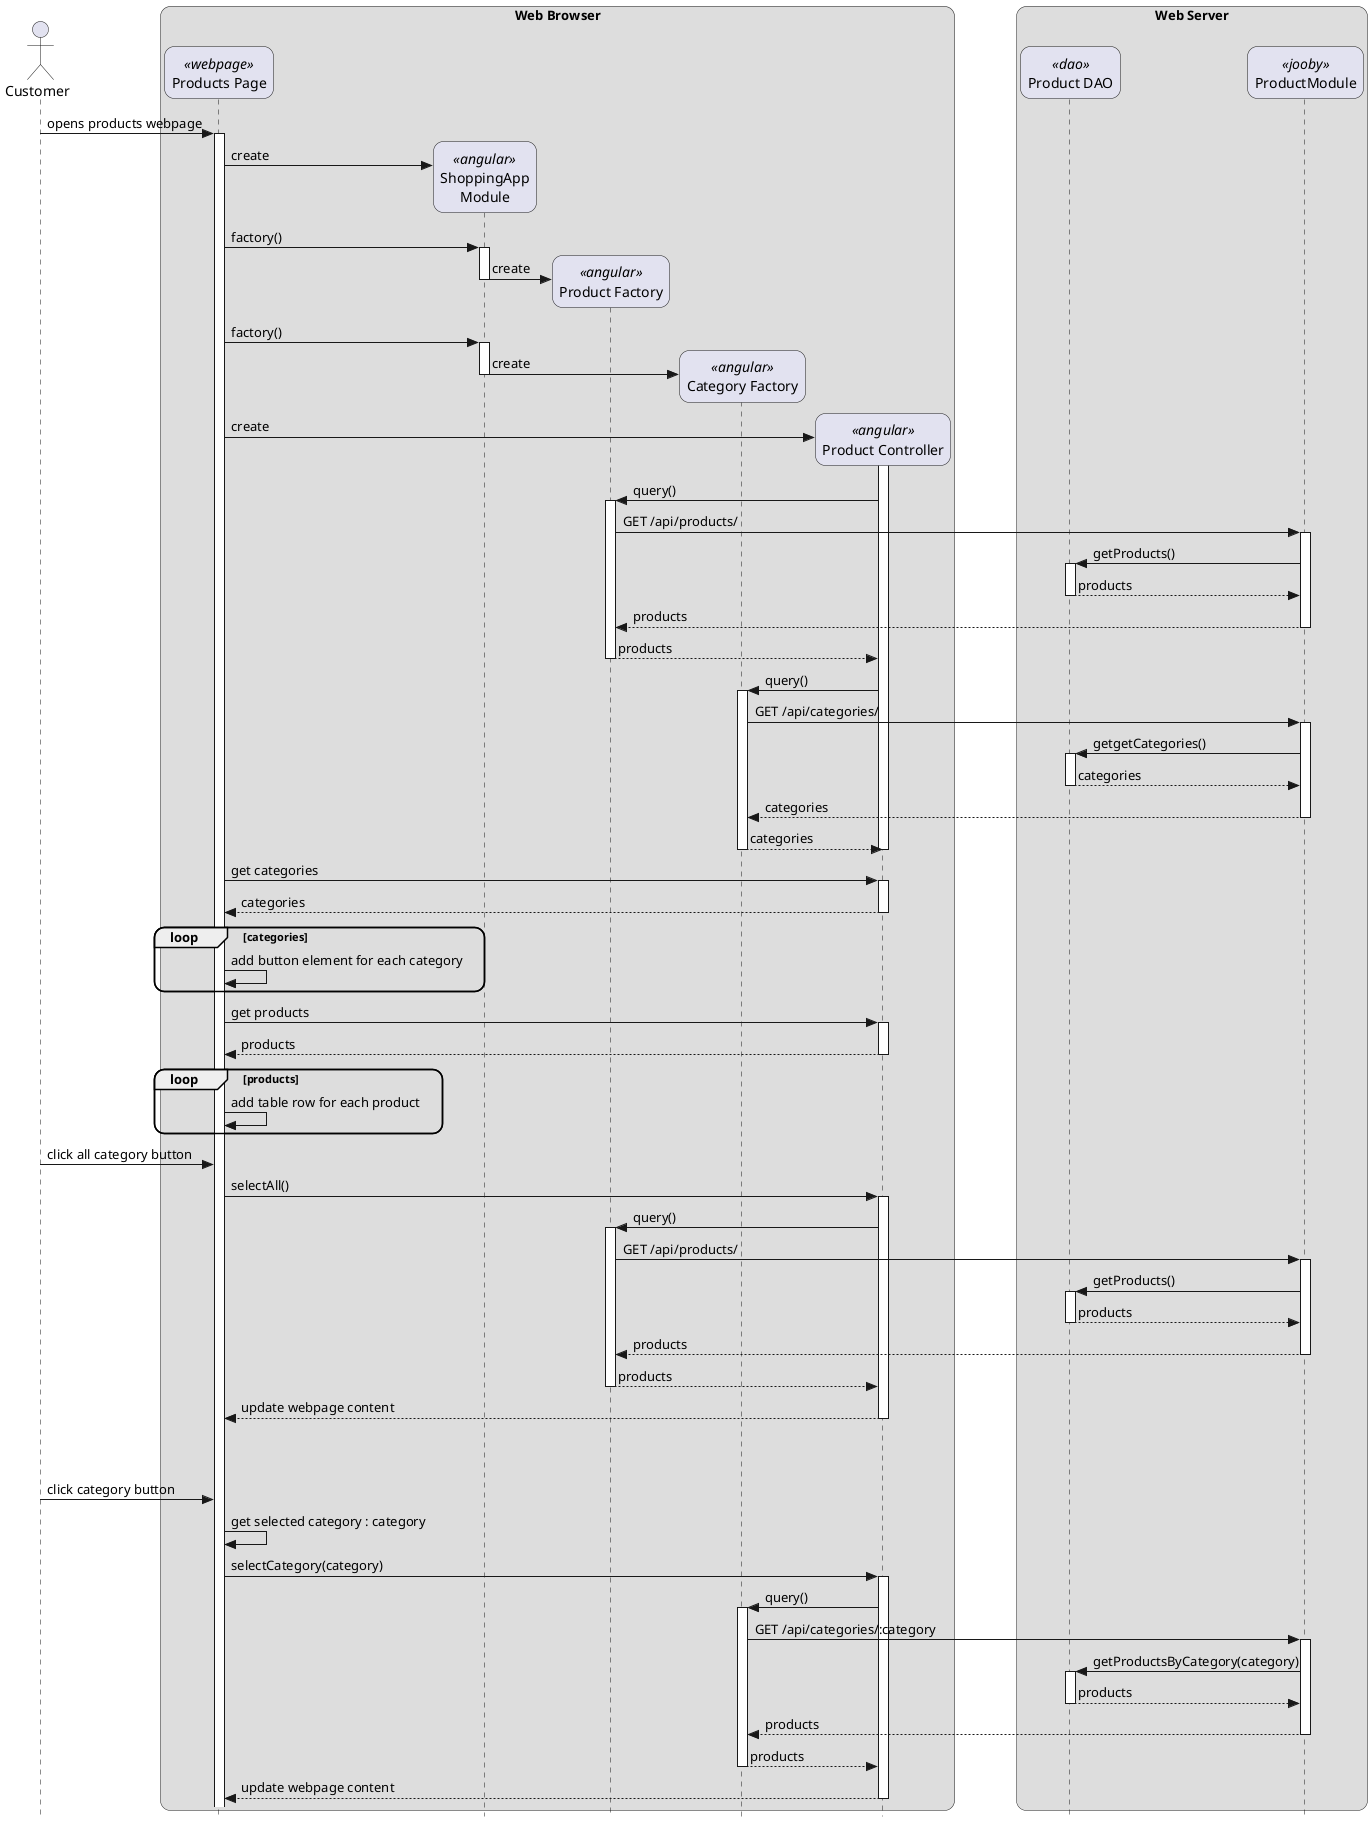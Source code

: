 @startuml
    ' REFERENCE: https://isgb.otago.ac.nz/infosci/INFO202/reference/raw/master/reference.html#Sequence%20Diagrams:Contents%20%5B%5BSequence%20Diagrams%5D%5D

    ' use strict UML mode
    skinparam style strictuml
    skinparam roundcorner 20
    skinparam BoxPadding 30
    
    actor "Customer" as customer

    box "Web Browser"
    participant "Products Page" as webpage <<webpage>>
    participant "ShoppingApp\nModule" as angular <<angular>> 

    customer -> webpage++ : opens products webpage

    create angular
    webpage -> angular : create

    webpage -> angular++ : factory()
    create "Product Factory" as productFactory <<angular>>
    angular -> productFactory : create
    angular--

    webpage -> angular++ : factory()
    create "Category Factory" as categoryFactory <<angular>>
    angular -> categoryFactory : create
    angular--


    create "Product Controller" as controller <<angular>>
    webpage -> controller++ : create
    end box
    
    box "Web Server"
    participant "Product DAO" as dao <<dao>> 
    participant "ProductModule" as jooby <<jooby>>
    end box

    controller -> productFactory++ : query()
    productFactory -> jooby++ : GET /api/products/
    jooby -> dao++ : getProducts()
    return products
    return products
    return products

    controller -> categoryFactory++ : query()
    categoryFactory -> jooby++ : GET /api/categories/
    jooby -> dao++ : getgetCategories()
    return categories
    return categories
    return categories
    controller--

    webpage -> controller++ : get categories
    return categories
    loop categories 
        webpage -> webpage : add button element for each category
    end   

    webpage -> controller++ : get products
    return products
    loop products
        webpage -> webpage : add table row for each product
    end
    
    customer -> webpage : click all category button
    webpage -> controller++ : selectAll()
    controller -> productFactory++ : query()
    productFactory -> jooby++ : GET /api/products/
    jooby -> dao++ : getProducts()
    return products
    return products
    return products
    return update webpage content
    |||
    |||
    customer -> webpage : click category button
    webpage -> webpage : get selected category : category
    webpage -> controller++ : selectCategory(category)
    controller -> categoryFactory++ : query()
    categoryFactory -> jooby++ : GET /api/categories/:category
    jooby -> dao++ : getProductsByCategory(category)
    return products
    return products
    return products
    return update webpage content
@enduml